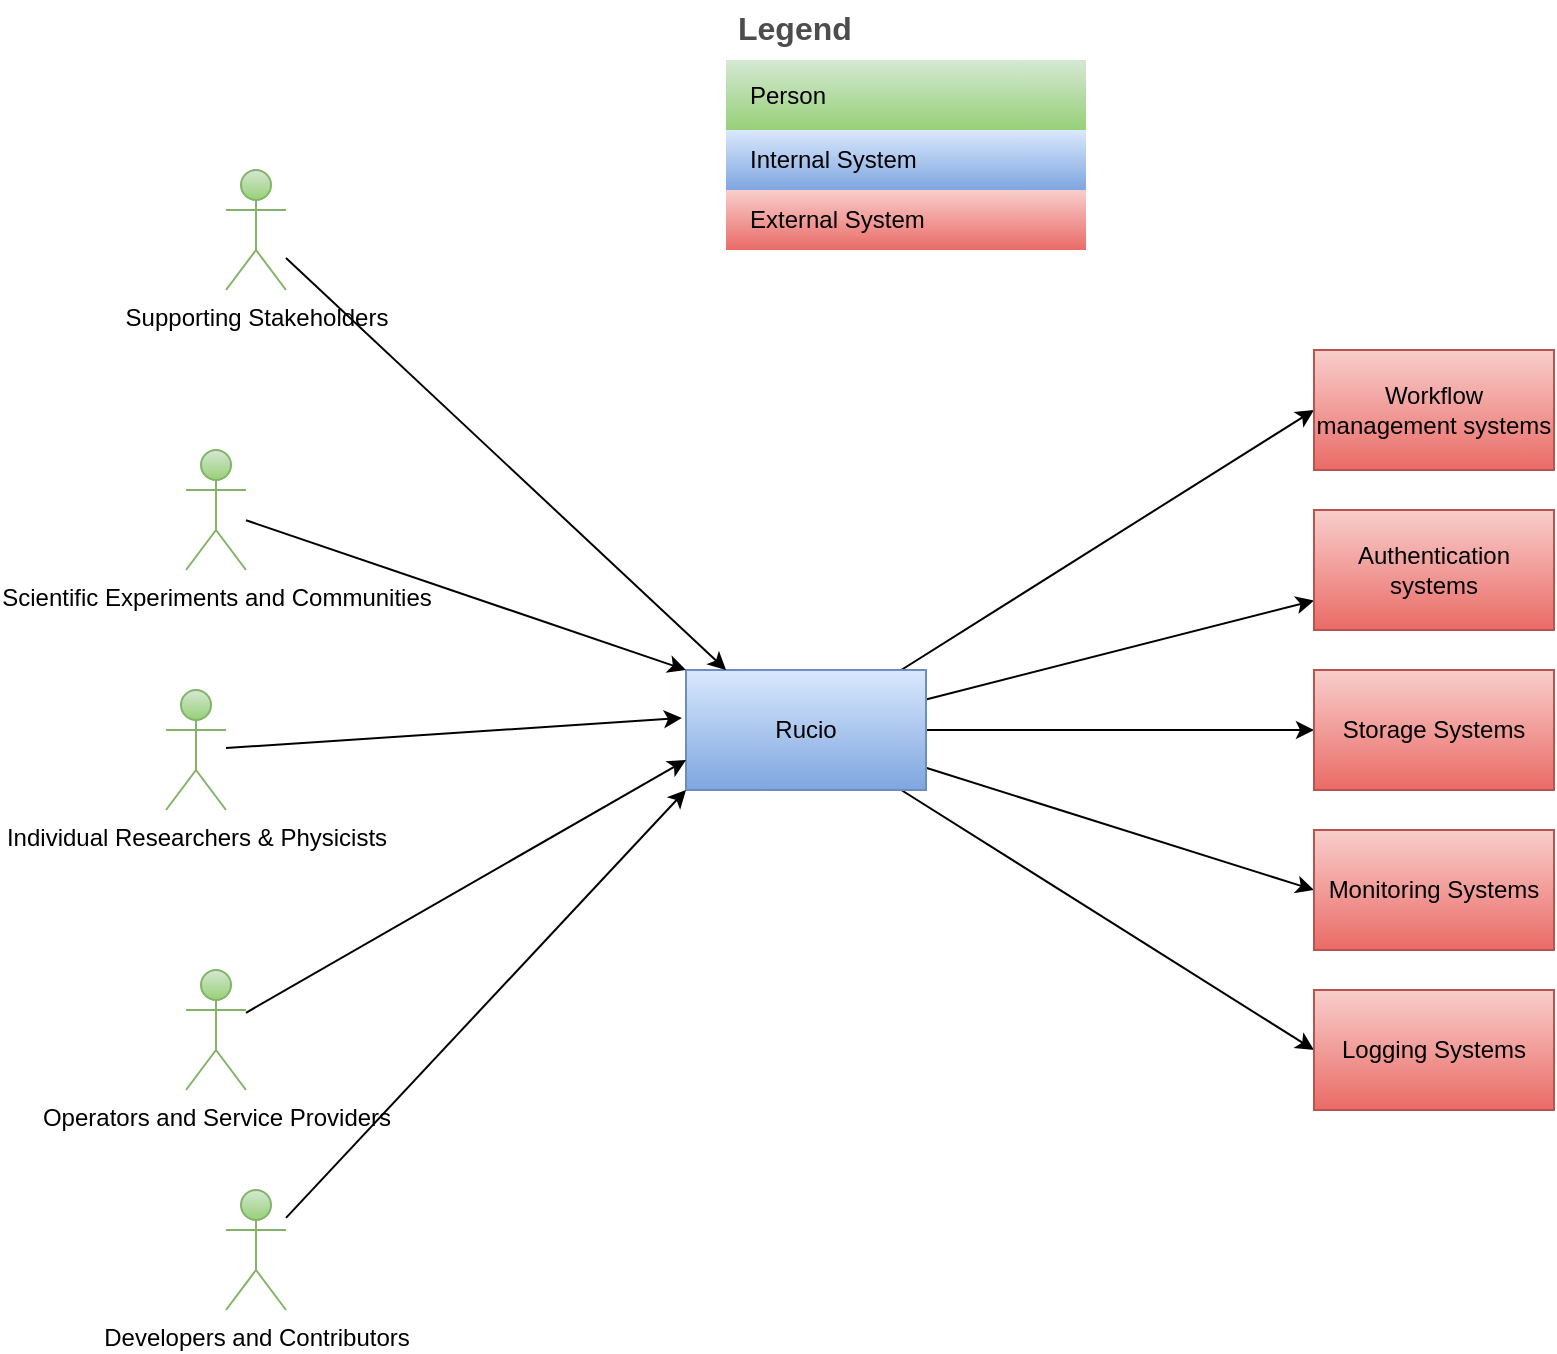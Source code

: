 <mxfile>
    <diagram name="Page-1" id="HeY2LeON4eZHRDTgvdxS">
        <mxGraphModel dx="1440" dy="1537" grid="1" gridSize="10" guides="1" tooltips="1" connect="1" arrows="1" fold="1" page="1" pageScale="1" pageWidth="827" pageHeight="1169" background="#ffffff" math="0" shadow="0">
            <root>
                <mxCell id="0"/>
                <mxCell id="1" parent="0"/>
                <mxCell id="4za64zZnmbUG_yDpErvb-11" style="rounded=0;orthogonalLoop=1;jettySize=auto;html=1;entryX=0;entryY=0.5;entryDx=0;entryDy=0;" parent="1" source="4za64zZnmbUG_yDpErvb-1" target="4za64zZnmbUG_yDpErvb-8" edge="1">
                    <mxGeometry relative="1" as="geometry"/>
                </mxCell>
                <mxCell id="4za64zZnmbUG_yDpErvb-12" style="rounded=0;orthogonalLoop=1;jettySize=auto;html=1;" parent="1" source="4za64zZnmbUG_yDpErvb-1" target="4za64zZnmbUG_yDpErvb-2" edge="1">
                    <mxGeometry relative="1" as="geometry"/>
                </mxCell>
                <mxCell id="4za64zZnmbUG_yDpErvb-13" style="rounded=0;orthogonalLoop=1;jettySize=auto;html=1;" parent="1" source="4za64zZnmbUG_yDpErvb-1" target="4za64zZnmbUG_yDpErvb-3" edge="1">
                    <mxGeometry relative="1" as="geometry"/>
                </mxCell>
                <mxCell id="4za64zZnmbUG_yDpErvb-15" style="rounded=0;orthogonalLoop=1;jettySize=auto;html=1;entryX=0;entryY=0.5;entryDx=0;entryDy=0;" parent="1" source="4za64zZnmbUG_yDpErvb-1" target="4za64zZnmbUG_yDpErvb-4" edge="1">
                    <mxGeometry relative="1" as="geometry"/>
                </mxCell>
                <mxCell id="4za64zZnmbUG_yDpErvb-17" style="rounded=0;orthogonalLoop=1;jettySize=auto;html=1;entryX=0;entryY=0.5;entryDx=0;entryDy=0;" parent="1" source="4za64zZnmbUG_yDpErvb-1" target="4za64zZnmbUG_yDpErvb-16" edge="1">
                    <mxGeometry relative="1" as="geometry"/>
                </mxCell>
                <mxCell id="4za64zZnmbUG_yDpErvb-1" value="Rucio" style="rounded=0;whiteSpace=wrap;html=1;fillColor=#dae8fc;gradientColor=#7ea6e0;strokeColor=#6c8ebf;" parent="1" vertex="1">
                    <mxGeometry x="100" y="40" width="120" height="60" as="geometry"/>
                </mxCell>
                <mxCell id="4za64zZnmbUG_yDpErvb-2" value="Authentication systems" style="rounded=0;whiteSpace=wrap;html=1;fillColor=#f8cecc;gradientColor=#ea6b66;strokeColor=#b85450;" parent="1" vertex="1">
                    <mxGeometry x="414" y="-40" width="120" height="60" as="geometry"/>
                </mxCell>
                <mxCell id="4za64zZnmbUG_yDpErvb-3" value="Storage Systems" style="rounded=0;whiteSpace=wrap;html=1;fillColor=#f8cecc;gradientColor=#ea6b66;strokeColor=#b85450;" parent="1" vertex="1">
                    <mxGeometry x="414" y="40" width="120" height="60" as="geometry"/>
                </mxCell>
                <mxCell id="4za64zZnmbUG_yDpErvb-4" value="Monitoring Systems" style="rounded=0;whiteSpace=wrap;html=1;fillColor=#f8cecc;gradientColor=#ea6b66;strokeColor=#b85450;" parent="1" vertex="1">
                    <mxGeometry x="414" y="120" width="120" height="60" as="geometry"/>
                </mxCell>
                <mxCell id="4za64zZnmbUG_yDpErvb-8" value="Workflow management systems" style="rounded=0;whiteSpace=wrap;html=1;fillColor=#f8cecc;gradientColor=#ea6b66;strokeColor=#b85450;" parent="1" vertex="1">
                    <mxGeometry x="414" y="-120" width="120" height="60" as="geometry"/>
                </mxCell>
                <mxCell id="4za64zZnmbUG_yDpErvb-16" value="Logging Systems" style="rounded=0;whiteSpace=wrap;html=1;fillColor=#f8cecc;gradientColor=#ea6b66;strokeColor=#b85450;" parent="1" vertex="1">
                    <mxGeometry x="414" y="200" width="120" height="60" as="geometry"/>
                </mxCell>
                <mxCell id="4za64zZnmbUG_yDpErvb-21" style="rounded=0;orthogonalLoop=1;jettySize=auto;html=1;entryX=0;entryY=0;entryDx=0;entryDy=0;" parent="1" source="4za64zZnmbUG_yDpErvb-20" target="4za64zZnmbUG_yDpErvb-1" edge="1">
                    <mxGeometry relative="1" as="geometry"/>
                </mxCell>
                <mxCell id="4za64zZnmbUG_yDpErvb-20" value="Scientific Experiments and Communities" style="shape=umlActor;verticalLabelPosition=bottom;verticalAlign=top;html=1;outlineConnect=0;fillColor=#d5e8d4;gradientColor=#97d077;strokeColor=#82b366;" parent="1" vertex="1">
                    <mxGeometry x="-150" y="-70" width="30" height="60" as="geometry"/>
                </mxCell>
                <mxCell id="4za64zZnmbUG_yDpErvb-25" value="Individual Researchers &amp;amp; Physicists" style="shape=umlActor;verticalLabelPosition=bottom;verticalAlign=top;html=1;outlineConnect=0;fillColor=#d5e8d4;gradientColor=#97d077;strokeColor=#82b366;" parent="1" vertex="1">
                    <mxGeometry x="-160" y="50" width="30" height="60" as="geometry"/>
                </mxCell>
                <mxCell id="4za64zZnmbUG_yDpErvb-31" style="rounded=0;orthogonalLoop=1;jettySize=auto;html=1;entryX=0;entryY=0.75;entryDx=0;entryDy=0;" parent="1" source="4za64zZnmbUG_yDpErvb-26" target="4za64zZnmbUG_yDpErvb-1" edge="1">
                    <mxGeometry relative="1" as="geometry"/>
                </mxCell>
                <mxCell id="4za64zZnmbUG_yDpErvb-26" value="Operators and Service Providers" style="shape=umlActor;verticalLabelPosition=bottom;verticalAlign=top;html=1;outlineConnect=0;fillColor=#d5e8d4;gradientColor=#97d077;strokeColor=#82b366;" parent="1" vertex="1">
                    <mxGeometry x="-150" y="190" width="30" height="60" as="geometry"/>
                </mxCell>
                <mxCell id="4za64zZnmbUG_yDpErvb-32" style="rounded=0;orthogonalLoop=1;jettySize=auto;html=1;entryX=0;entryY=1;entryDx=0;entryDy=0;" parent="1" source="4za64zZnmbUG_yDpErvb-27" target="4za64zZnmbUG_yDpErvb-1" edge="1">
                    <mxGeometry relative="1" as="geometry"/>
                </mxCell>
                <mxCell id="4za64zZnmbUG_yDpErvb-27" value="&lt;div&gt;Developers and Contributors&lt;/div&gt;" style="shape=umlActor;verticalLabelPosition=bottom;verticalAlign=top;html=1;outlineConnect=0;fillColor=#d5e8d4;gradientColor=#97d077;strokeColor=#82b366;" parent="1" vertex="1">
                    <mxGeometry x="-130" y="300" width="30" height="60" as="geometry"/>
                </mxCell>
                <mxCell id="4za64zZnmbUG_yDpErvb-29" style="rounded=0;orthogonalLoop=1;jettySize=auto;html=1;entryX=0.167;entryY=0;entryDx=0;entryDy=0;entryPerimeter=0;" parent="1" source="4za64zZnmbUG_yDpErvb-28" target="4za64zZnmbUG_yDpErvb-1" edge="1">
                    <mxGeometry relative="1" as="geometry"/>
                </mxCell>
                <mxCell id="4za64zZnmbUG_yDpErvb-28" value="Supporting Stakeholders" style="shape=umlActor;verticalLabelPosition=bottom;verticalAlign=top;html=1;outlineConnect=0;fillColor=#d5e8d4;gradientColor=#97d077;strokeColor=#82b366;" parent="1" vertex="1">
                    <mxGeometry x="-130" y="-210" width="30" height="60" as="geometry"/>
                </mxCell>
                <mxCell id="4za64zZnmbUG_yDpErvb-30" style="rounded=0;orthogonalLoop=1;jettySize=auto;html=1;entryX=-0.017;entryY=0.4;entryDx=0;entryDy=0;entryPerimeter=0;" parent="1" source="4za64zZnmbUG_yDpErvb-25" target="4za64zZnmbUG_yDpErvb-1" edge="1">
                    <mxGeometry relative="1" as="geometry"/>
                </mxCell>
                <mxCell id="4za64zZnmbUG_yDpErvb-33" value="Legend" style="shape=table;startSize=30;container=1;collapsible=0;childLayout=tableLayout;fontSize=16;align=left;verticalAlign=top;fillColor=none;strokeColor=none;fontColor=#4D4D4D;fontStyle=1;spacingLeft=6;spacing=0;resizable=0;" parent="1" vertex="1">
                    <mxGeometry x="120" y="-295" width="180" height="125" as="geometry"/>
                </mxCell>
                <mxCell id="4za64zZnmbUG_yDpErvb-34" value="" style="shape=tableRow;horizontal=0;startSize=0;swimlaneHead=0;swimlaneBody=0;strokeColor=inherit;top=0;left=0;bottom=0;right=0;collapsible=0;dropTarget=0;fillColor=none;points=[[0,0.5],[1,0.5]];portConstraint=eastwest;fontSize=12;" parent="4za64zZnmbUG_yDpErvb-33" vertex="1">
                    <mxGeometry y="30" width="180" height="35" as="geometry"/>
                </mxCell>
                <mxCell id="4za64zZnmbUG_yDpErvb-35" value="Person" style="shape=partialRectangle;html=1;whiteSpace=wrap;connectable=0;strokeColor=#82b366;overflow=hidden;fillColor=#d5e8d4;top=0;left=0;bottom=0;right=0;pointerEvents=1;fontSize=12;align=left;gradientColor=#97d077;spacingLeft=10;spacingRight=4;" parent="4za64zZnmbUG_yDpErvb-34" vertex="1">
                    <mxGeometry width="180" height="35" as="geometry">
                        <mxRectangle width="180" height="35" as="alternateBounds"/>
                    </mxGeometry>
                </mxCell>
                <mxCell id="4za64zZnmbUG_yDpErvb-36" value="" style="shape=tableRow;horizontal=0;startSize=0;swimlaneHead=0;swimlaneBody=0;strokeColor=#6c8ebf;top=0;left=0;bottom=0;right=0;collapsible=0;dropTarget=0;fillColor=#dae8fc;points=[[0,0.5],[1,0.5]];portConstraint=eastwest;fontSize=12;gradientColor=#7ea6e0;" parent="4za64zZnmbUG_yDpErvb-33" vertex="1">
                    <mxGeometry y="65" width="180" height="30" as="geometry"/>
                </mxCell>
                <mxCell id="4za64zZnmbUG_yDpErvb-37" value="Internal System" style="shape=partialRectangle;html=1;whiteSpace=wrap;connectable=0;strokeColor=#6c8ebf;overflow=hidden;fillColor=#dae8fc;top=0;left=0;bottom=0;right=0;pointerEvents=1;fontSize=12;align=left;gradientColor=#7ea6e0;spacingLeft=10;spacingRight=4;" parent="4za64zZnmbUG_yDpErvb-36" vertex="1">
                    <mxGeometry width="180" height="30" as="geometry">
                        <mxRectangle width="180" height="30" as="alternateBounds"/>
                    </mxGeometry>
                </mxCell>
                <mxCell id="4za64zZnmbUG_yDpErvb-38" value="" style="shape=tableRow;horizontal=0;startSize=0;swimlaneHead=0;swimlaneBody=0;strokeColor=inherit;top=0;left=0;bottom=0;right=0;collapsible=0;dropTarget=0;fillColor=none;points=[[0,0.5],[1,0.5]];portConstraint=eastwest;fontSize=12;" parent="4za64zZnmbUG_yDpErvb-33" vertex="1">
                    <mxGeometry y="95" width="180" height="30" as="geometry"/>
                </mxCell>
                <mxCell id="4za64zZnmbUG_yDpErvb-39" value="External System" style="shape=partialRectangle;html=1;whiteSpace=wrap;connectable=0;strokeColor=#b85450;overflow=hidden;fillColor=#f8cecc;top=0;left=0;bottom=0;right=0;pointerEvents=1;fontSize=12;align=left;gradientColor=#ea6b66;spacingLeft=10;spacingRight=4;" parent="4za64zZnmbUG_yDpErvb-38" vertex="1">
                    <mxGeometry width="180" height="30" as="geometry">
                        <mxRectangle width="180" height="30" as="alternateBounds"/>
                    </mxGeometry>
                </mxCell>
            </root>
        </mxGraphModel>
    </diagram>
</mxfile>